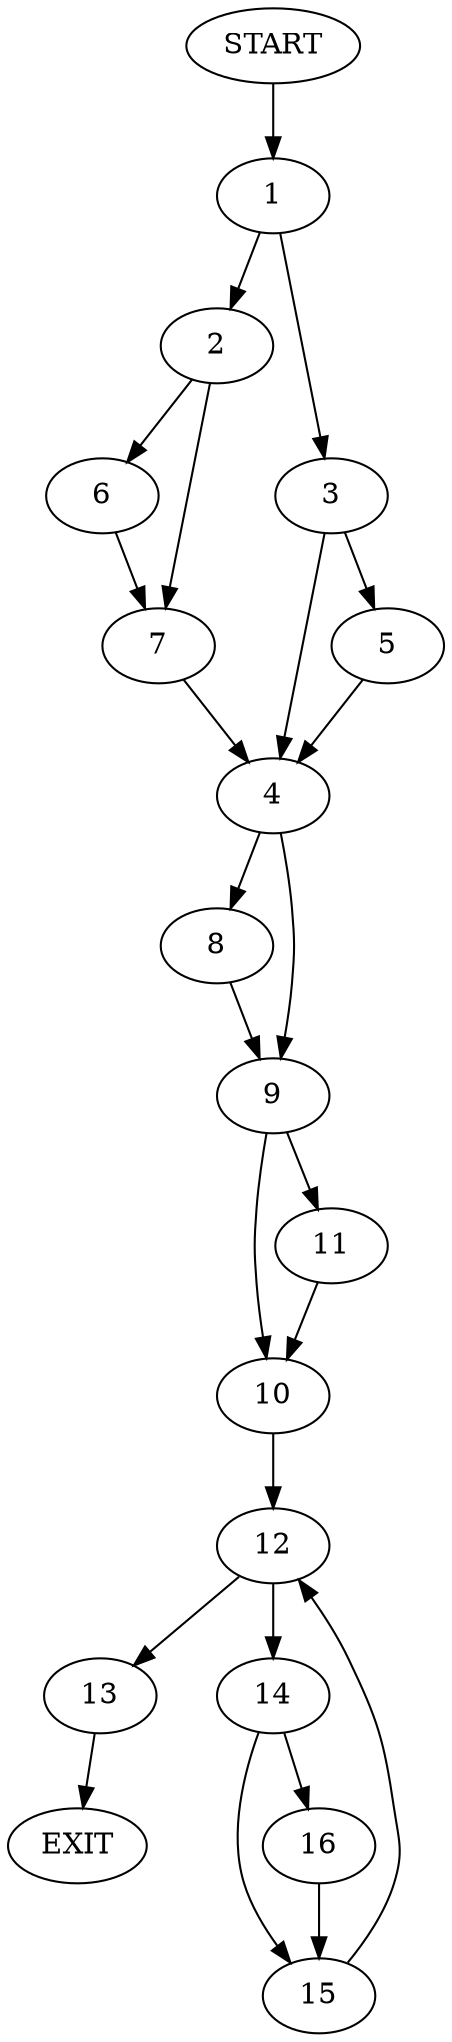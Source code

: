 digraph {
0 [label="START"]
17 [label="EXIT"]
0 -> 1
1 -> 2
1 -> 3
3 -> 4
3 -> 5
2 -> 6
2 -> 7
7 -> 4
6 -> 7
4 -> 8
4 -> 9
5 -> 4
9 -> 10
9 -> 11
8 -> 9
11 -> 10
10 -> 12
12 -> 13
12 -> 14
13 -> 17
14 -> 15
14 -> 16
15 -> 12
16 -> 15
}
